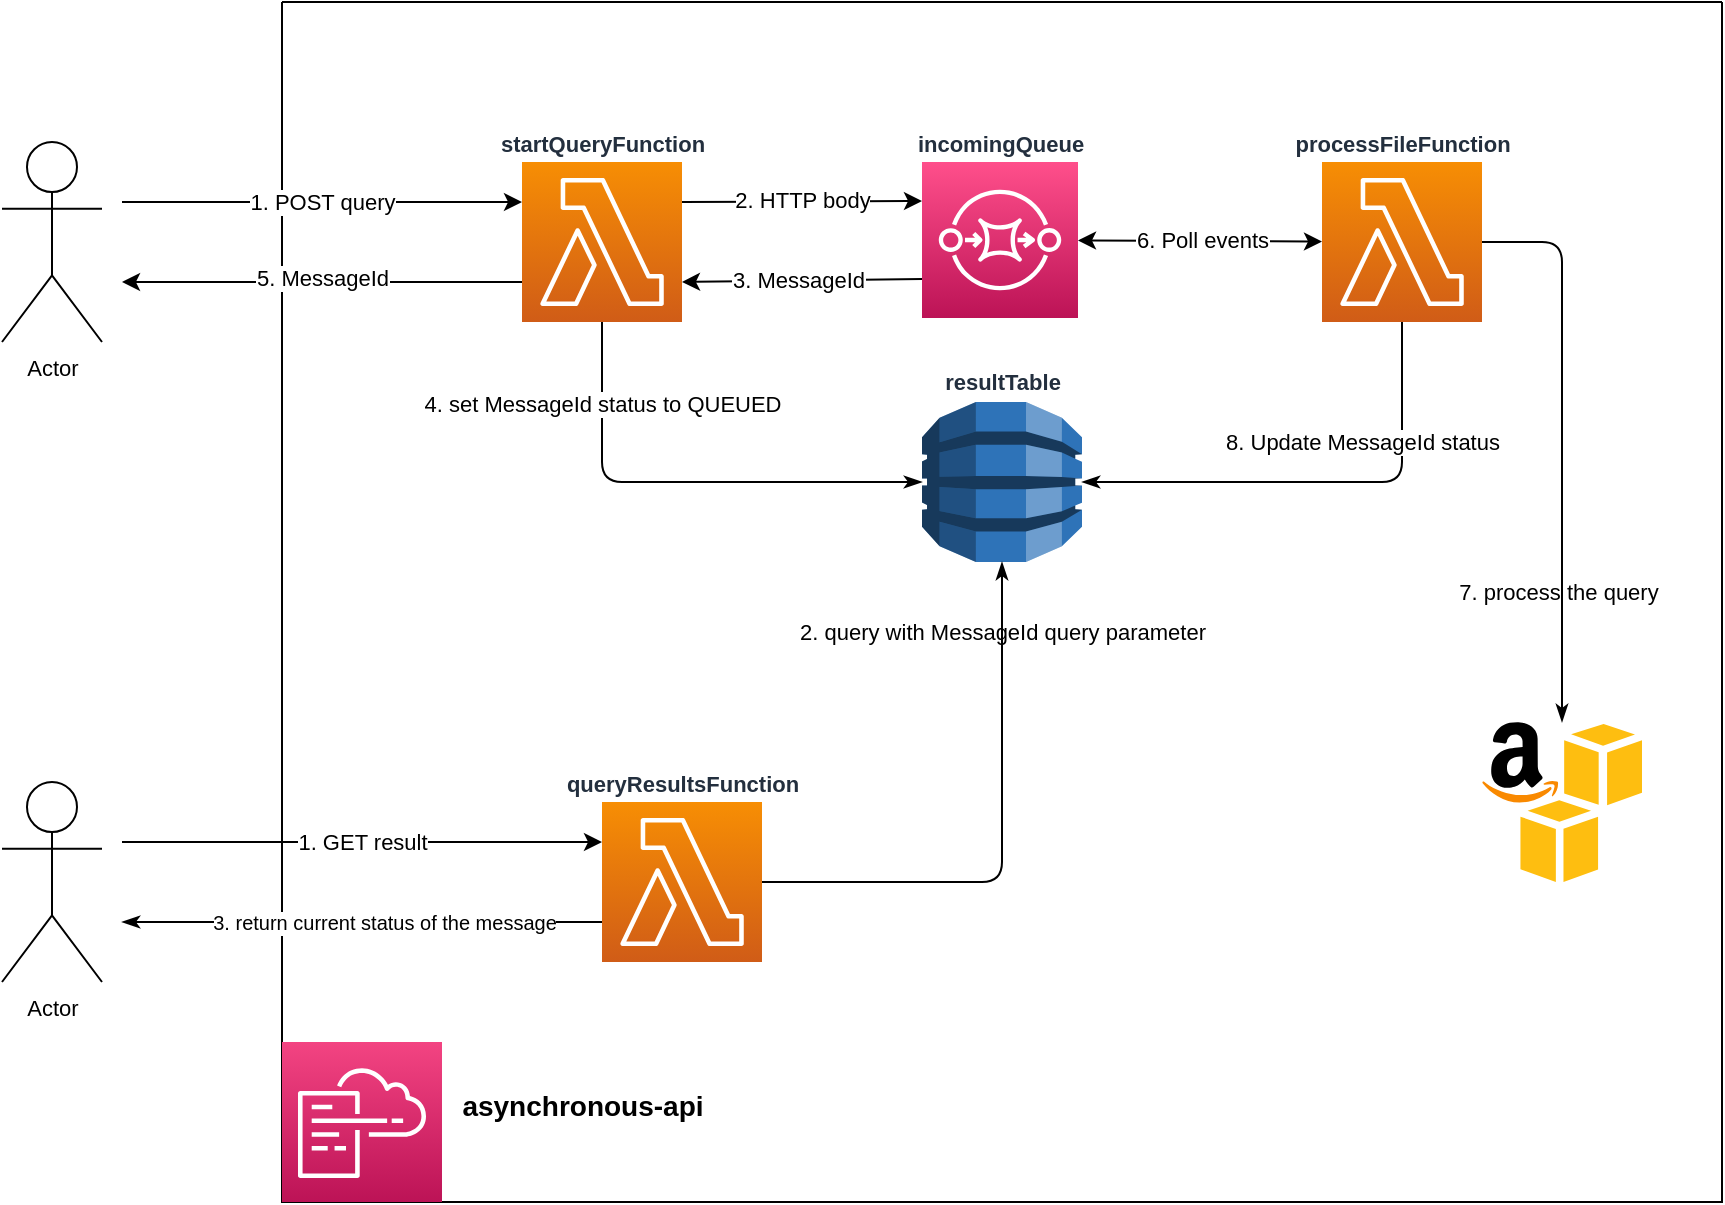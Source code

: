 <mxfile>
    <diagram id="uQtb4kDnB-4BG6wCOJv8" name="Page-1">
        <mxGraphModel dx="1102" dy="1009" grid="1" gridSize="10" guides="1" tooltips="1" connect="1" arrows="1" fold="1" page="1" pageScale="1" pageWidth="827" pageHeight="1169" math="0" shadow="0">
            <root>
                <mxCell id="0"/>
                <mxCell id="1" parent="0"/>
                <mxCell id="VVbpX6g2l4Uk3AssUya3-3" value="" style="swimlane;startSize=0;fontSize=11;fillColor=none;strokeColor=#000000;swimlaneFillColor=none;rounded=0;shadow=0;sketch=0;swimlaneLine=1;verticalAlign=bottom;labelPosition=center;verticalLabelPosition=top;align=center;" parent="1" vertex="1">
                    <mxGeometry x="200" y="320" width="720" height="600" as="geometry"/>
                </mxCell>
                <mxCell id="9" style="edgeStyle=none;html=1;exitX=1;exitY=0.25;exitDx=0;exitDy=0;exitPerimeter=0;entryX=0;entryY=0.25;entryDx=0;entryDy=0;entryPerimeter=0;" edge="1" parent="VVbpX6g2l4Uk3AssUya3-3" source="VVbpX6g2l4Uk3AssUya3-43" target="8">
                    <mxGeometry relative="1" as="geometry"/>
                </mxCell>
                <mxCell id="10" value="2. HTTP body" style="edgeLabel;html=1;align=center;verticalAlign=middle;resizable=0;points=[];" vertex="1" connectable="0" parent="9">
                    <mxGeometry x="-0.143" relative="1" as="geometry">
                        <mxPoint x="8" y="-1" as="offset"/>
                    </mxGeometry>
                </mxCell>
                <mxCell id="23" style="edgeStyle=none;html=1;fontSize=14;startArrow=none;startFill=0;endArrow=classicThin;endFill=1;" edge="1" parent="VVbpX6g2l4Uk3AssUya3-3" source="VVbpX6g2l4Uk3AssUya3-43" target="22">
                    <mxGeometry relative="1" as="geometry">
                        <Array as="points">
                            <mxPoint x="160" y="240"/>
                        </Array>
                    </mxGeometry>
                </mxCell>
                <mxCell id="24" value="4. set MessageId status to QUEUED" style="edgeLabel;html=1;align=center;verticalAlign=middle;resizable=0;points=[];fontSize=11;" vertex="1" connectable="0" parent="23">
                    <mxGeometry x="-0.746" relative="1" as="geometry">
                        <mxPoint y="10" as="offset"/>
                    </mxGeometry>
                </mxCell>
                <mxCell id="VVbpX6g2l4Uk3AssUya3-43" value="&lt;span style=&quot;border-color: var(--border-color);&quot; class=&quot;e2e-test-stack-details-header awsui_root_18wu0_dj6ht_93 awsui_box_18wu0_dj6ht_205 awsui_color-default_18wu0_dj6ht_205 awsui_font-size-heading-xl_18wu0_dj6ht_366 awsui_font-weight-default_18wu0_dj6ht_261&quot;&gt;startQueryFunction&lt;br&gt;&lt;/span&gt;" style="sketch=0;points=[[0,0,0],[0.25,0,0],[0.5,0,0],[0.75,0,0],[1,0,0],[0,1,0],[0.25,1,0],[0.5,1,0],[0.75,1,0],[1,1,0],[0,0.25,0],[0,0.5,0],[0,0.75,0],[1,0.25,0],[1,0.5,0],[1,0.75,0]];outlineConnect=0;fontColor=#232F3E;gradientColor=#F78E04;gradientDirection=north;fillColor=#D05C17;strokeColor=#ffffff;dashed=0;verticalLabelPosition=top;verticalAlign=bottom;align=center;html=1;fontSize=11;fontStyle=1;aspect=fixed;shape=mxgraph.aws4.resourceIcon;resIcon=mxgraph.aws4.lambda;labelPosition=center;" parent="VVbpX6g2l4Uk3AssUya3-3" vertex="1">
                    <mxGeometry x="120" y="80" width="80" height="80" as="geometry"/>
                </mxCell>
                <mxCell id="VVbpX6g2l4Uk3AssUya3-44" value="" style="endArrow=classic;html=1;rounded=0;entryX=0;entryY=0.25;entryDx=0;entryDy=0;entryPerimeter=0;fontSize=11;" parent="VVbpX6g2l4Uk3AssUya3-3" target="VVbpX6g2l4Uk3AssUya3-43" edge="1">
                    <mxGeometry relative="1" as="geometry">
                        <mxPoint x="-80" y="100" as="sourcePoint"/>
                        <mxPoint x="80" y="99.76" as="targetPoint"/>
                    </mxGeometry>
                </mxCell>
                <mxCell id="VVbpX6g2l4Uk3AssUya3-45" value="1. POST query" style="edgeLabel;resizable=0;html=1;align=center;verticalAlign=middle;fontSize=11;" parent="VVbpX6g2l4Uk3AssUya3-44" connectable="0" vertex="1">
                    <mxGeometry relative="1" as="geometry"/>
                </mxCell>
                <mxCell id="14" style="edgeStyle=none;html=1;entryX=1;entryY=0.75;entryDx=0;entryDy=0;entryPerimeter=0;exitX=0;exitY=0.75;exitDx=0;exitDy=0;exitPerimeter=0;" edge="1" parent="VVbpX6g2l4Uk3AssUya3-3" source="8" target="VVbpX6g2l4Uk3AssUya3-43">
                    <mxGeometry relative="1" as="geometry"/>
                </mxCell>
                <mxCell id="15" value="3. MessageId" style="edgeLabel;html=1;align=center;verticalAlign=middle;resizable=0;points=[];" vertex="1" connectable="0" parent="14">
                    <mxGeometry x="0.043" y="-1" relative="1" as="geometry">
                        <mxPoint as="offset"/>
                    </mxGeometry>
                </mxCell>
                <mxCell id="8" value="&lt;span style=&quot;font-size: 11px;&quot;&gt;&lt;b&gt;incomingQueue&lt;/b&gt;&lt;/span&gt;" style="sketch=0;points=[[0,0,0],[0.25,0,0],[0.5,0,0],[0.75,0,0],[1,0,0],[0,1,0],[0.25,1,0],[0.5,1,0],[0.75,1,0],[1,1,0],[0,0.25,0],[0,0.5,0],[0,0.75,0],[1,0.25,0],[1,0.5,0],[1,0.75,0]];outlineConnect=0;fontColor=#232F3E;gradientColor=#FF4F8B;gradientDirection=north;fillColor=#BC1356;strokeColor=#ffffff;dashed=0;verticalLabelPosition=top;verticalAlign=bottom;align=center;html=1;fontSize=12;fontStyle=0;aspect=fixed;shape=mxgraph.aws4.resourceIcon;resIcon=mxgraph.aws4.sqs;labelPosition=center;" vertex="1" parent="VVbpX6g2l4Uk3AssUya3-3">
                    <mxGeometry x="320" y="80" width="78" height="78" as="geometry"/>
                </mxCell>
                <mxCell id="17" value="" style="sketch=0;points=[[0,0,0],[0.25,0,0],[0.5,0,0],[0.75,0,0],[1,0,0],[0,1,0],[0.25,1,0],[0.5,1,0],[0.75,1,0],[1,1,0],[0,0.25,0],[0,0.5,0],[0,0.75,0],[1,0.25,0],[1,0.5,0],[1,0.75,0]];points=[[0,0,0],[0.25,0,0],[0.5,0,0],[0.75,0,0],[1,0,0],[0,1,0],[0.25,1,0],[0.5,1,0],[0.75,1,0],[1,1,0],[0,0.25,0],[0,0.5,0],[0,0.75,0],[1,0.25,0],[1,0.5,0],[1,0.75,0]];outlineConnect=0;fontColor=#232F3E;gradientColor=#F34482;gradientDirection=north;fillColor=#BC1356;strokeColor=#ffffff;dashed=0;verticalLabelPosition=bottom;verticalAlign=top;align=center;html=1;fontSize=12;fontStyle=0;aspect=fixed;shape=mxgraph.aws4.resourceIcon;resIcon=mxgraph.aws4.cloudformation;" vertex="1" parent="VVbpX6g2l4Uk3AssUya3-3">
                    <mxGeometry y="520" width="80" height="80" as="geometry"/>
                </mxCell>
                <mxCell id="VVbpX6g2l4Uk3AssUya3-50" value="&lt;div class=&quot;awsui-util-action-stripe-title&quot; style=&quot;font-size: 14px;&quot;&gt;&lt;span class=&quot;e2e-test-stack-details-header awsui_root_18wu0_dj6ht_93 awsui_box_18wu0_dj6ht_205 awsui_color-default_18wu0_dj6ht_205 awsui_font-size-heading-xl_18wu0_dj6ht_366 awsui_font-weight-default_18wu0_dj6ht_261&quot; style=&quot;&quot;&gt;&lt;b&gt;asynchronous-api&lt;/b&gt;&lt;/span&gt;&lt;div class=&quot;awsui_root_18wu0_dj6ht_93 awsui_box_18wu0_dj6ht_205 awsui_m-left-s_18wu0_dj6ht_853 awsui_d-inline-block_18wu0_dj6ht_984 awsui_color-default_18wu0_dj6ht_205 awsui_font-size-default_18wu0_dj6ht_221 awsui_font-weight-default_18wu0_dj6ht_261&quot; style=&quot;&quot;&gt;&lt;br style=&quot;&quot;&gt;&lt;/div&gt;&lt;/div&gt;" style="text;html=1;align=center;verticalAlign=middle;resizable=0;points=[];autosize=1;strokeColor=none;fillColor=none;fontSize=11;" parent="VVbpX6g2l4Uk3AssUya3-3" vertex="1">
                    <mxGeometry x="80" y="535" width="140" height="50" as="geometry"/>
                </mxCell>
                <mxCell id="20" style="edgeStyle=none;html=1;fontSize=14;startArrow=classic;startFill=1;" edge="1" parent="VVbpX6g2l4Uk3AssUya3-3" source="19" target="8">
                    <mxGeometry relative="1" as="geometry"/>
                </mxCell>
                <mxCell id="21" value="6. Poll events" style="edgeLabel;html=1;align=center;verticalAlign=middle;resizable=0;points=[];fontSize=11;" vertex="1" connectable="0" parent="20">
                    <mxGeometry x="-0.126" y="-1" relative="1" as="geometry">
                        <mxPoint x="-7" as="offset"/>
                    </mxGeometry>
                </mxCell>
                <mxCell id="26" style="edgeStyle=none;html=1;fontSize=11;startArrow=none;startFill=0;endArrow=classicThin;endFill=1;" edge="1" parent="VVbpX6g2l4Uk3AssUya3-3" source="19" target="27">
                    <mxGeometry relative="1" as="geometry">
                        <mxPoint x="680" y="120" as="targetPoint"/>
                        <Array as="points">
                            <mxPoint x="640" y="120"/>
                        </Array>
                    </mxGeometry>
                </mxCell>
                <mxCell id="29" style="edgeStyle=none;html=1;fontSize=11;startArrow=none;startFill=0;endArrow=classicThin;endFill=1;" edge="1" parent="VVbpX6g2l4Uk3AssUya3-3" source="19" target="22">
                    <mxGeometry relative="1" as="geometry">
                        <Array as="points">
                            <mxPoint x="560" y="240"/>
                        </Array>
                    </mxGeometry>
                </mxCell>
                <mxCell id="19" value="&lt;span style=&quot;font-size: 11px; font-weight: 700;&quot;&gt;processFileFunction&lt;/span&gt;" style="sketch=0;points=[[0,0,0],[0.25,0,0],[0.5,0,0],[0.75,0,0],[1,0,0],[0,1,0],[0.25,1,0],[0.5,1,0],[0.75,1,0],[1,1,0],[0,0.25,0],[0,0.5,0],[0,0.75,0],[1,0.25,0],[1,0.5,0],[1,0.75,0]];outlineConnect=0;fontColor=#232F3E;gradientColor=#F78E04;gradientDirection=north;fillColor=#D05C17;strokeColor=#ffffff;dashed=0;verticalLabelPosition=top;verticalAlign=bottom;align=center;html=1;fontSize=12;fontStyle=0;aspect=fixed;shape=mxgraph.aws4.resourceIcon;resIcon=mxgraph.aws4.lambda;labelPosition=center;" vertex="1" parent="VVbpX6g2l4Uk3AssUya3-3">
                    <mxGeometry x="520" y="80" width="80" height="80" as="geometry"/>
                </mxCell>
                <mxCell id="22" value="&lt;span style=&quot;color: rgb(35, 47, 62); font-size: 11px; font-weight: 700;&quot;&gt;resultTable&lt;/span&gt;" style="outlineConnect=0;dashed=0;verticalLabelPosition=top;verticalAlign=bottom;align=center;html=1;shape=mxgraph.aws3.dynamo_db;fillColor=#2E73B8;gradientColor=none;fontSize=14;labelPosition=center;" vertex="1" parent="VVbpX6g2l4Uk3AssUya3-3">
                    <mxGeometry x="320" y="200" width="80" height="80" as="geometry"/>
                </mxCell>
                <mxCell id="27" value="" style="dashed=0;outlineConnect=0;html=1;align=center;labelPosition=center;verticalLabelPosition=bottom;verticalAlign=top;shape=mxgraph.weblogos.aws_s3;fontSize=11;" vertex="1" parent="VVbpX6g2l4Uk3AssUya3-3">
                    <mxGeometry x="600" y="360" width="80" height="80" as="geometry"/>
                </mxCell>
                <mxCell id="28" value="7. process the query" style="text;html=1;align=center;verticalAlign=middle;resizable=0;points=[];autosize=1;strokeColor=none;fillColor=none;fontSize=11;" vertex="1" parent="VVbpX6g2l4Uk3AssUya3-3">
                    <mxGeometry x="578" y="280" width="120" height="30" as="geometry"/>
                </mxCell>
                <mxCell id="30" value="8. Update MessageId status" style="edgeLabel;html=1;align=center;verticalAlign=middle;resizable=0;points=[];fontSize=11;" vertex="1" connectable="0" parent="VVbpX6g2l4Uk3AssUya3-3">
                    <mxGeometry x="540" y="220.005" as="geometry"/>
                </mxCell>
                <mxCell id="39" style="edgeStyle=none;html=1;entryX=0.5;entryY=1;entryDx=0;entryDy=0;entryPerimeter=0;fontSize=10;startArrow=none;startFill=0;endArrow=classicThin;endFill=1;" edge="1" parent="VVbpX6g2l4Uk3AssUya3-3" source="32" target="22">
                    <mxGeometry relative="1" as="geometry">
                        <Array as="points">
                            <mxPoint x="360" y="440"/>
                        </Array>
                    </mxGeometry>
                </mxCell>
                <mxCell id="32" value="&lt;span style=&quot;border-color: var(--border-color);&quot; class=&quot;e2e-test-stack-details-header awsui_root_18wu0_dj6ht_93 awsui_box_18wu0_dj6ht_205 awsui_color-default_18wu0_dj6ht_205 awsui_font-size-heading-xl_18wu0_dj6ht_366 awsui_font-weight-default_18wu0_dj6ht_261&quot;&gt;queryResultsFunction&lt;br&gt;&lt;/span&gt;" style="sketch=0;points=[[0,0,0],[0.25,0,0],[0.5,0,0],[0.75,0,0],[1,0,0],[0,1,0],[0.25,1,0],[0.5,1,0],[0.75,1,0],[1,1,0],[0,0.25,0],[0,0.5,0],[0,0.75,0],[1,0.25,0],[1,0.5,0],[1,0.75,0]];outlineConnect=0;fontColor=#232F3E;gradientColor=#F78E04;gradientDirection=north;fillColor=#D05C17;strokeColor=#ffffff;dashed=0;verticalLabelPosition=top;verticalAlign=bottom;align=center;html=1;fontSize=11;fontStyle=1;aspect=fixed;shape=mxgraph.aws4.resourceIcon;resIcon=mxgraph.aws4.lambda;labelPosition=center;" vertex="1" parent="VVbpX6g2l4Uk3AssUya3-3">
                    <mxGeometry x="160" y="400" width="80" height="80" as="geometry"/>
                </mxCell>
                <mxCell id="36" value="2. query with MessageId query parameter" style="text;html=1;align=center;verticalAlign=middle;resizable=0;points=[];autosize=1;strokeColor=none;fillColor=none;fontSize=11;" vertex="1" parent="VVbpX6g2l4Uk3AssUya3-3">
                    <mxGeometry x="245" y="300" width="230" height="30" as="geometry"/>
                </mxCell>
                <mxCell id="VVbpX6g2l4Uk3AssUya3-30" value="Actor" style="shape=umlActor;verticalLabelPosition=bottom;verticalAlign=top;html=1;outlineConnect=0;fontSize=11;" parent="1" vertex="1">
                    <mxGeometry x="60" y="390" width="50" height="100" as="geometry"/>
                </mxCell>
                <mxCell id="VVbpX6g2l4Uk3AssUya3-36" value="" style="endArrow=classic;html=1;rounded=0;entryX=0;entryY=0.25;entryDx=0;entryDy=0;entryPerimeter=0;fontSize=11;" parent="1" target="32" edge="1">
                    <mxGeometry relative="1" as="geometry">
                        <mxPoint x="120" y="740" as="sourcePoint"/>
                        <mxPoint x="280" y="740" as="targetPoint"/>
                    </mxGeometry>
                </mxCell>
                <mxCell id="VVbpX6g2l4Uk3AssUya3-37" value="1. GET result" style="edgeLabel;resizable=0;html=1;align=center;verticalAlign=middle;fontSize=11;" parent="VVbpX6g2l4Uk3AssUya3-36" connectable="0" vertex="1">
                    <mxGeometry relative="1" as="geometry"/>
                </mxCell>
                <mxCell id="VVbpX6g2l4Uk3AssUya3-68" value="" style="endArrow=classic;html=1;rounded=0;exitX=0;exitY=0.75;exitDx=0;exitDy=0;exitPerimeter=0;fontSize=11;" parent="1" source="VVbpX6g2l4Uk3AssUya3-43" edge="1">
                    <mxGeometry relative="1" as="geometry">
                        <mxPoint x="130" y="410" as="sourcePoint"/>
                        <mxPoint x="120" y="460" as="targetPoint"/>
                    </mxGeometry>
                </mxCell>
                <mxCell id="16" value="5. MessageId" style="edgeLabel;html=1;align=center;verticalAlign=middle;resizable=0;points=[];" vertex="1" connectable="0" parent="VVbpX6g2l4Uk3AssUya3-68">
                    <mxGeometry x="0.321" y="-2" relative="1" as="geometry">
                        <mxPoint x="32" as="offset"/>
                    </mxGeometry>
                </mxCell>
                <mxCell id="33" value="Actor" style="shape=umlActor;verticalLabelPosition=bottom;verticalAlign=top;html=1;outlineConnect=0;fontSize=11;" vertex="1" parent="1">
                    <mxGeometry x="60" y="710" width="50" height="100" as="geometry"/>
                </mxCell>
                <mxCell id="40" style="edgeStyle=none;html=1;fontSize=10;startArrow=none;startFill=0;endArrow=classicThin;endFill=1;exitX=0;exitY=0.75;exitDx=0;exitDy=0;exitPerimeter=0;" edge="1" parent="1" source="32">
                    <mxGeometry relative="1" as="geometry">
                        <mxPoint x="120" y="780" as="targetPoint"/>
                    </mxGeometry>
                </mxCell>
                <mxCell id="41" value="3. return current status of the message" style="edgeLabel;html=1;align=center;verticalAlign=middle;resizable=0;points=[];fontSize=10;" vertex="1" connectable="0" parent="40">
                    <mxGeometry x="0.088" y="2" relative="1" as="geometry">
                        <mxPoint x="21" y="-2" as="offset"/>
                    </mxGeometry>
                </mxCell>
            </root>
        </mxGraphModel>
    </diagram>
</mxfile>